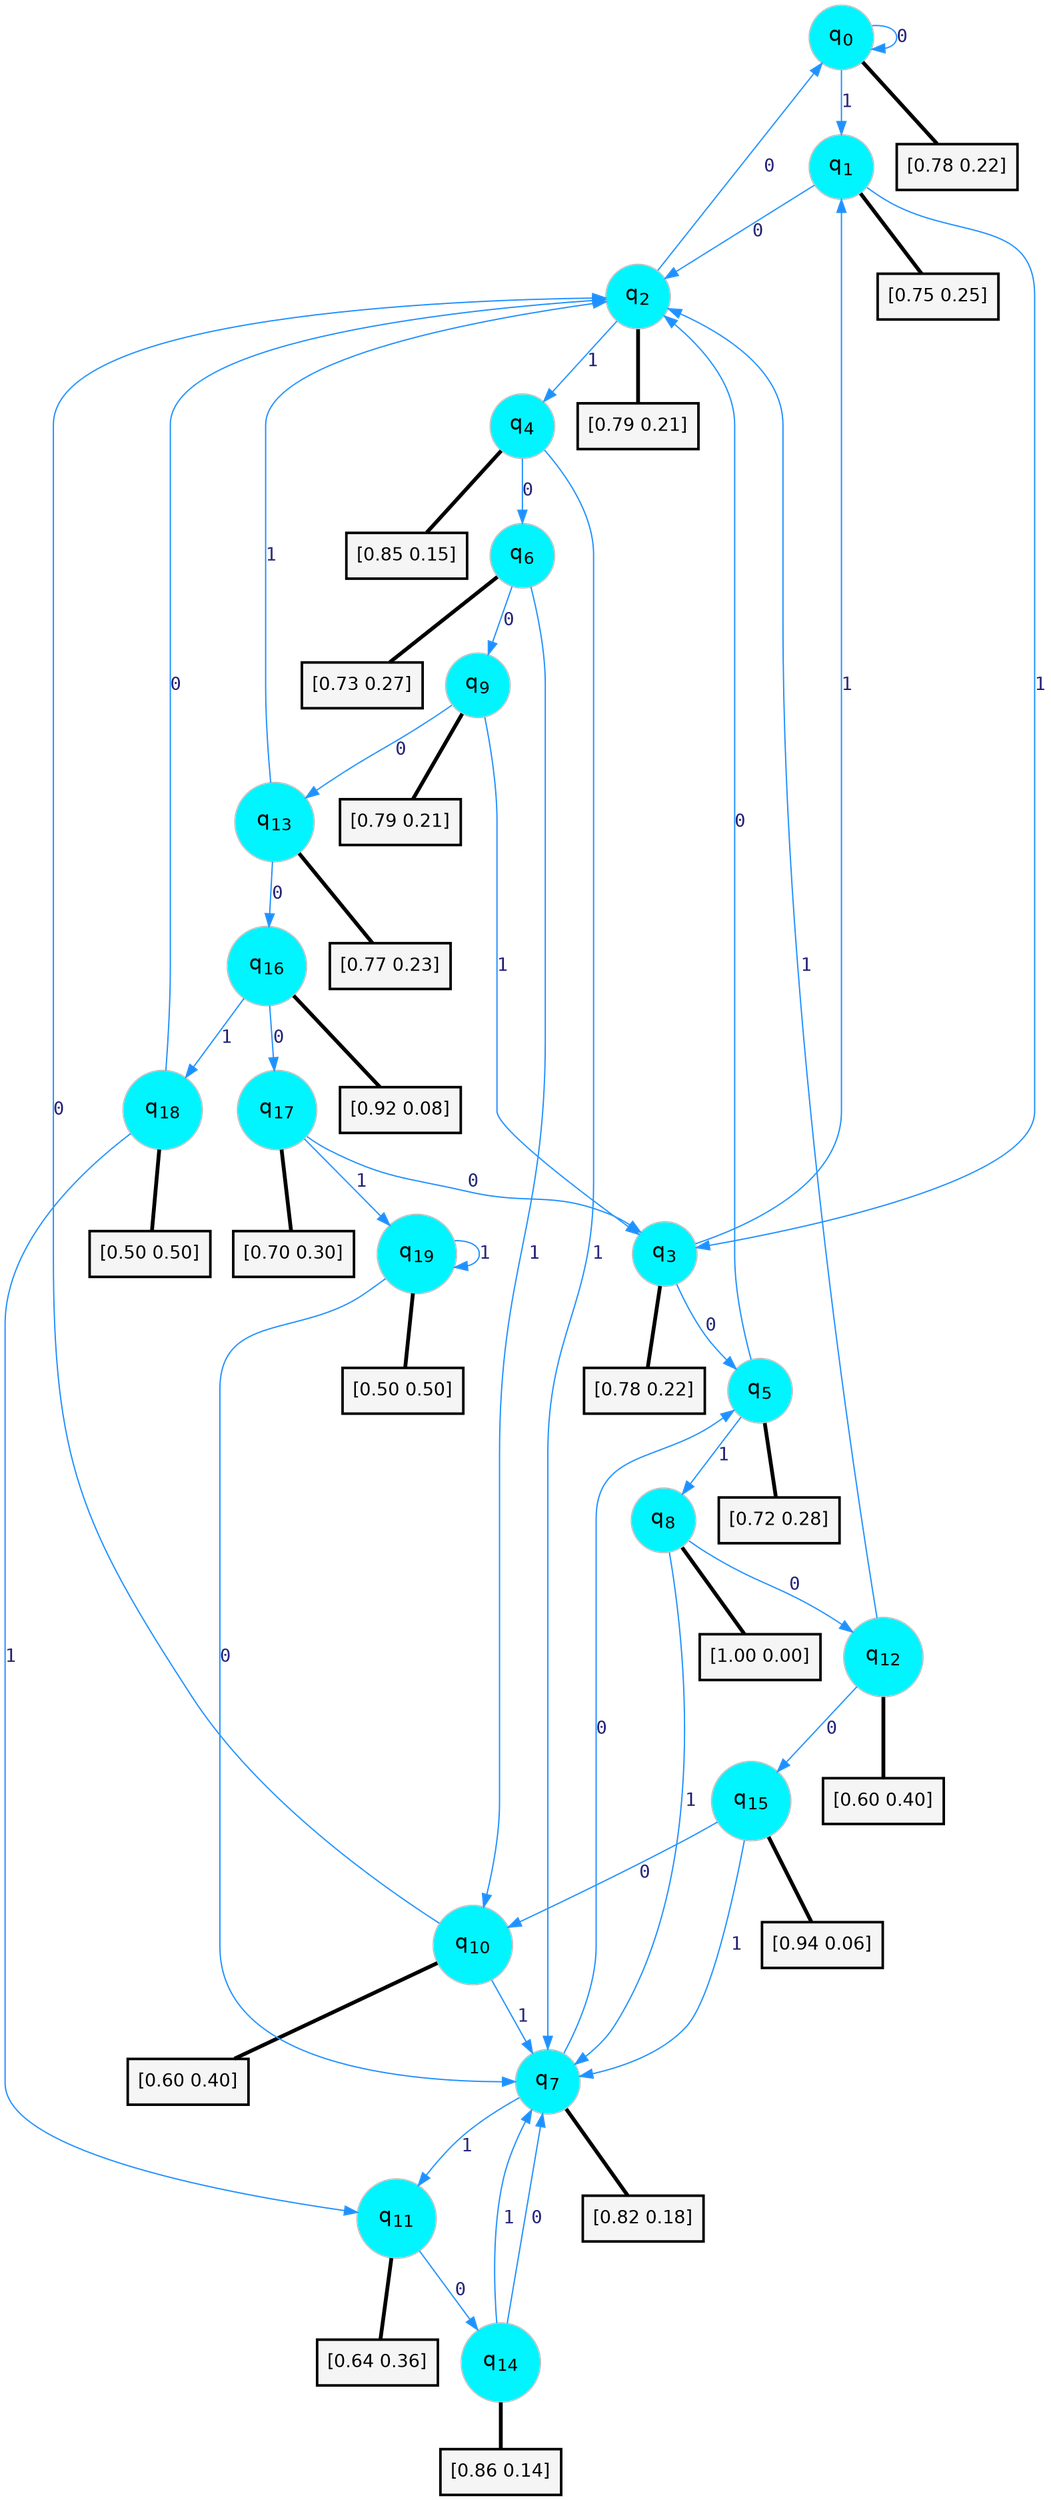 digraph G {
graph [
bgcolor=transparent, dpi=300, rankdir=TD, size="40,25"];
node [
color=gray, fillcolor=turquoise1, fontcolor=black, fontname=Helvetica, fontsize=16, fontweight=bold, shape=circle, style=filled];
edge [
arrowsize=1, color=dodgerblue1, fontcolor=midnightblue, fontname=courier, fontweight=bold, penwidth=1, style=solid, weight=20];
0[label=<q<SUB>0</SUB>>];
1[label=<q<SUB>1</SUB>>];
2[label=<q<SUB>2</SUB>>];
3[label=<q<SUB>3</SUB>>];
4[label=<q<SUB>4</SUB>>];
5[label=<q<SUB>5</SUB>>];
6[label=<q<SUB>6</SUB>>];
7[label=<q<SUB>7</SUB>>];
8[label=<q<SUB>8</SUB>>];
9[label=<q<SUB>9</SUB>>];
10[label=<q<SUB>10</SUB>>];
11[label=<q<SUB>11</SUB>>];
12[label=<q<SUB>12</SUB>>];
13[label=<q<SUB>13</SUB>>];
14[label=<q<SUB>14</SUB>>];
15[label=<q<SUB>15</SUB>>];
16[label=<q<SUB>16</SUB>>];
17[label=<q<SUB>17</SUB>>];
18[label=<q<SUB>18</SUB>>];
19[label=<q<SUB>19</SUB>>];
20[label="[0.78 0.22]", shape=box,fontcolor=black, fontname=Helvetica, fontsize=14, penwidth=2, fillcolor=whitesmoke,color=black];
21[label="[0.75 0.25]", shape=box,fontcolor=black, fontname=Helvetica, fontsize=14, penwidth=2, fillcolor=whitesmoke,color=black];
22[label="[0.79 0.21]", shape=box,fontcolor=black, fontname=Helvetica, fontsize=14, penwidth=2, fillcolor=whitesmoke,color=black];
23[label="[0.78 0.22]", shape=box,fontcolor=black, fontname=Helvetica, fontsize=14, penwidth=2, fillcolor=whitesmoke,color=black];
24[label="[0.85 0.15]", shape=box,fontcolor=black, fontname=Helvetica, fontsize=14, penwidth=2, fillcolor=whitesmoke,color=black];
25[label="[0.72 0.28]", shape=box,fontcolor=black, fontname=Helvetica, fontsize=14, penwidth=2, fillcolor=whitesmoke,color=black];
26[label="[0.73 0.27]", shape=box,fontcolor=black, fontname=Helvetica, fontsize=14, penwidth=2, fillcolor=whitesmoke,color=black];
27[label="[0.82 0.18]", shape=box,fontcolor=black, fontname=Helvetica, fontsize=14, penwidth=2, fillcolor=whitesmoke,color=black];
28[label="[1.00 0.00]", shape=box,fontcolor=black, fontname=Helvetica, fontsize=14, penwidth=2, fillcolor=whitesmoke,color=black];
29[label="[0.79 0.21]", shape=box,fontcolor=black, fontname=Helvetica, fontsize=14, penwidth=2, fillcolor=whitesmoke,color=black];
30[label="[0.60 0.40]", shape=box,fontcolor=black, fontname=Helvetica, fontsize=14, penwidth=2, fillcolor=whitesmoke,color=black];
31[label="[0.64 0.36]", shape=box,fontcolor=black, fontname=Helvetica, fontsize=14, penwidth=2, fillcolor=whitesmoke,color=black];
32[label="[0.60 0.40]", shape=box,fontcolor=black, fontname=Helvetica, fontsize=14, penwidth=2, fillcolor=whitesmoke,color=black];
33[label="[0.77 0.23]", shape=box,fontcolor=black, fontname=Helvetica, fontsize=14, penwidth=2, fillcolor=whitesmoke,color=black];
34[label="[0.86 0.14]", shape=box,fontcolor=black, fontname=Helvetica, fontsize=14, penwidth=2, fillcolor=whitesmoke,color=black];
35[label="[0.94 0.06]", shape=box,fontcolor=black, fontname=Helvetica, fontsize=14, penwidth=2, fillcolor=whitesmoke,color=black];
36[label="[0.92 0.08]", shape=box,fontcolor=black, fontname=Helvetica, fontsize=14, penwidth=2, fillcolor=whitesmoke,color=black];
37[label="[0.70 0.30]", shape=box,fontcolor=black, fontname=Helvetica, fontsize=14, penwidth=2, fillcolor=whitesmoke,color=black];
38[label="[0.50 0.50]", shape=box,fontcolor=black, fontname=Helvetica, fontsize=14, penwidth=2, fillcolor=whitesmoke,color=black];
39[label="[0.50 0.50]", shape=box,fontcolor=black, fontname=Helvetica, fontsize=14, penwidth=2, fillcolor=whitesmoke,color=black];
0->0 [label=0];
0->1 [label=1];
0->20 [arrowhead=none, penwidth=3,color=black];
1->2 [label=0];
1->3 [label=1];
1->21 [arrowhead=none, penwidth=3,color=black];
2->0 [label=0];
2->4 [label=1];
2->22 [arrowhead=none, penwidth=3,color=black];
3->5 [label=0];
3->1 [label=1];
3->23 [arrowhead=none, penwidth=3,color=black];
4->6 [label=0];
4->7 [label=1];
4->24 [arrowhead=none, penwidth=3,color=black];
5->2 [label=0];
5->8 [label=1];
5->25 [arrowhead=none, penwidth=3,color=black];
6->9 [label=0];
6->10 [label=1];
6->26 [arrowhead=none, penwidth=3,color=black];
7->5 [label=0];
7->11 [label=1];
7->27 [arrowhead=none, penwidth=3,color=black];
8->12 [label=0];
8->7 [label=1];
8->28 [arrowhead=none, penwidth=3,color=black];
9->13 [label=0];
9->3 [label=1];
9->29 [arrowhead=none, penwidth=3,color=black];
10->2 [label=0];
10->7 [label=1];
10->30 [arrowhead=none, penwidth=3,color=black];
11->14 [label=0];
11->31 [arrowhead=none, penwidth=3,color=black];
12->15 [label=0];
12->2 [label=1];
12->32 [arrowhead=none, penwidth=3,color=black];
13->16 [label=0];
13->2 [label=1];
13->33 [arrowhead=none, penwidth=3,color=black];
14->7 [label=0];
14->7 [label=1];
14->34 [arrowhead=none, penwidth=3,color=black];
15->10 [label=0];
15->7 [label=1];
15->35 [arrowhead=none, penwidth=3,color=black];
16->17 [label=0];
16->18 [label=1];
16->36 [arrowhead=none, penwidth=3,color=black];
17->3 [label=0];
17->19 [label=1];
17->37 [arrowhead=none, penwidth=3,color=black];
18->2 [label=0];
18->11 [label=1];
18->38 [arrowhead=none, penwidth=3,color=black];
19->7 [label=0];
19->19 [label=1];
19->39 [arrowhead=none, penwidth=3,color=black];
}

